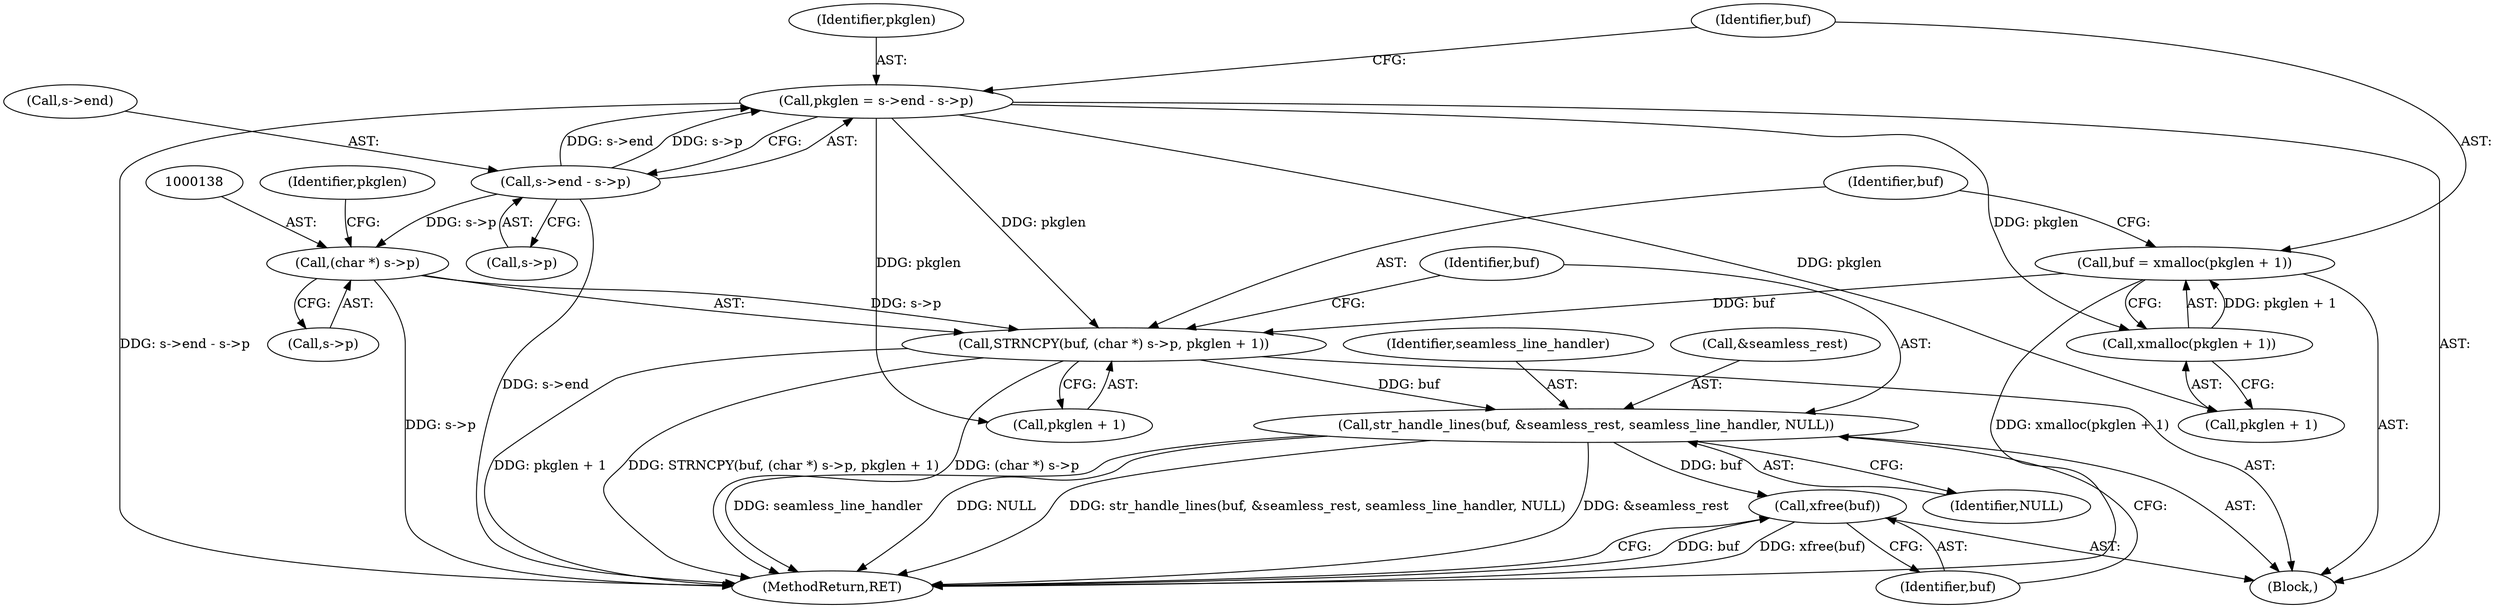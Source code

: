 digraph "0_rdesktop_4dca546d04321a610c1835010b5dad85163b65e1_13@pointer" {
"1000135" [label="(Call,STRNCPY(buf, (char *) s->p, pkglen + 1))"];
"1000129" [label="(Call,buf = xmalloc(pkglen + 1))"];
"1000131" [label="(Call,xmalloc(pkglen + 1))"];
"1000120" [label="(Call,pkglen = s->end - s->p)"];
"1000122" [label="(Call,s->end - s->p)"];
"1000137" [label="(Call,(char *) s->p)"];
"1000145" [label="(Call,str_handle_lines(buf, &seamless_rest, seamless_line_handler, NULL))"];
"1000151" [label="(Call,xfree(buf))"];
"1000150" [label="(Identifier,NULL)"];
"1000120" [label="(Call,pkglen = s->end - s->p)"];
"1000137" [label="(Call,(char *) s->p)"];
"1000149" [label="(Identifier,seamless_line_handler)"];
"1000121" [label="(Identifier,pkglen)"];
"1000151" [label="(Call,xfree(buf))"];
"1000126" [label="(Call,s->p)"];
"1000147" [label="(Call,&seamless_rest)"];
"1000146" [label="(Identifier,buf)"];
"1000153" [label="(MethodReturn,RET)"];
"1000129" [label="(Call,buf = xmalloc(pkglen + 1))"];
"1000122" [label="(Call,s->end - s->p)"];
"1000152" [label="(Identifier,buf)"];
"1000139" [label="(Call,s->p)"];
"1000143" [label="(Identifier,pkglen)"];
"1000136" [label="(Identifier,buf)"];
"1000131" [label="(Call,xmalloc(pkglen + 1))"];
"1000132" [label="(Call,pkglen + 1)"];
"1000123" [label="(Call,s->end)"];
"1000145" [label="(Call,str_handle_lines(buf, &seamless_rest, seamless_line_handler, NULL))"];
"1000103" [label="(Block,)"];
"1000142" [label="(Call,pkglen + 1)"];
"1000135" [label="(Call,STRNCPY(buf, (char *) s->p, pkglen + 1))"];
"1000130" [label="(Identifier,buf)"];
"1000135" -> "1000103"  [label="AST: "];
"1000135" -> "1000142"  [label="CFG: "];
"1000136" -> "1000135"  [label="AST: "];
"1000137" -> "1000135"  [label="AST: "];
"1000142" -> "1000135"  [label="AST: "];
"1000146" -> "1000135"  [label="CFG: "];
"1000135" -> "1000153"  [label="DDG: pkglen + 1"];
"1000135" -> "1000153"  [label="DDG: STRNCPY(buf, (char *) s->p, pkglen + 1)"];
"1000135" -> "1000153"  [label="DDG: (char *) s->p"];
"1000129" -> "1000135"  [label="DDG: buf"];
"1000137" -> "1000135"  [label="DDG: s->p"];
"1000120" -> "1000135"  [label="DDG: pkglen"];
"1000135" -> "1000145"  [label="DDG: buf"];
"1000129" -> "1000103"  [label="AST: "];
"1000129" -> "1000131"  [label="CFG: "];
"1000130" -> "1000129"  [label="AST: "];
"1000131" -> "1000129"  [label="AST: "];
"1000136" -> "1000129"  [label="CFG: "];
"1000129" -> "1000153"  [label="DDG: xmalloc(pkglen + 1)"];
"1000131" -> "1000129"  [label="DDG: pkglen + 1"];
"1000131" -> "1000132"  [label="CFG: "];
"1000132" -> "1000131"  [label="AST: "];
"1000120" -> "1000131"  [label="DDG: pkglen"];
"1000120" -> "1000103"  [label="AST: "];
"1000120" -> "1000122"  [label="CFG: "];
"1000121" -> "1000120"  [label="AST: "];
"1000122" -> "1000120"  [label="AST: "];
"1000130" -> "1000120"  [label="CFG: "];
"1000120" -> "1000153"  [label="DDG: s->end - s->p"];
"1000122" -> "1000120"  [label="DDG: s->end"];
"1000122" -> "1000120"  [label="DDG: s->p"];
"1000120" -> "1000132"  [label="DDG: pkglen"];
"1000120" -> "1000142"  [label="DDG: pkglen"];
"1000122" -> "1000126"  [label="CFG: "];
"1000123" -> "1000122"  [label="AST: "];
"1000126" -> "1000122"  [label="AST: "];
"1000122" -> "1000153"  [label="DDG: s->end"];
"1000122" -> "1000137"  [label="DDG: s->p"];
"1000137" -> "1000139"  [label="CFG: "];
"1000138" -> "1000137"  [label="AST: "];
"1000139" -> "1000137"  [label="AST: "];
"1000143" -> "1000137"  [label="CFG: "];
"1000137" -> "1000153"  [label="DDG: s->p"];
"1000145" -> "1000103"  [label="AST: "];
"1000145" -> "1000150"  [label="CFG: "];
"1000146" -> "1000145"  [label="AST: "];
"1000147" -> "1000145"  [label="AST: "];
"1000149" -> "1000145"  [label="AST: "];
"1000150" -> "1000145"  [label="AST: "];
"1000152" -> "1000145"  [label="CFG: "];
"1000145" -> "1000153"  [label="DDG: seamless_line_handler"];
"1000145" -> "1000153"  [label="DDG: NULL"];
"1000145" -> "1000153"  [label="DDG: str_handle_lines(buf, &seamless_rest, seamless_line_handler, NULL)"];
"1000145" -> "1000153"  [label="DDG: &seamless_rest"];
"1000145" -> "1000151"  [label="DDG: buf"];
"1000151" -> "1000103"  [label="AST: "];
"1000151" -> "1000152"  [label="CFG: "];
"1000152" -> "1000151"  [label="AST: "];
"1000153" -> "1000151"  [label="CFG: "];
"1000151" -> "1000153"  [label="DDG: buf"];
"1000151" -> "1000153"  [label="DDG: xfree(buf)"];
}
